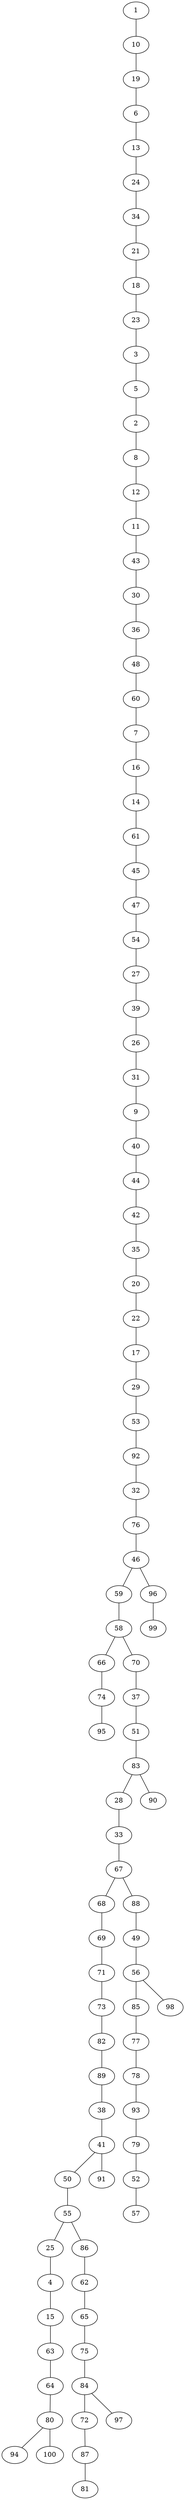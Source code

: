 graph g_m_99{
1--10
10--19
19--6
6--13
13--24
24--34
34--21
21--18
18--23
23--3
3--5
5--2
2--8
8--12
12--11
11--43
43--30
30--36
36--48
48--60
60--7
7--16
16--14
14--61
61--45
45--47
47--54
54--27
27--39
39--26
26--31
31--9
9--40
40--44
44--42
42--35
35--20
20--22
22--17
17--29
29--53
53--92
92--32
32--76
76--46
46--59
59--58
58--66
66--74
74--95
58--70
70--37
37--51
51--83
83--28
28--33
33--67
67--68
68--69
69--71
71--73
73--82
82--89
89--38
38--41
41--50
50--55
55--25
25--4
4--15
15--63
63--64
64--80
80--94
80--100
55--86
86--62
62--65
65--75
75--84
84--72
72--87
87--81
84--97
41--91
67--88
88--49
49--56
56--85
85--77
77--78
78--93
93--79
79--52
52--57
56--98
83--90
46--96
96--99
}
